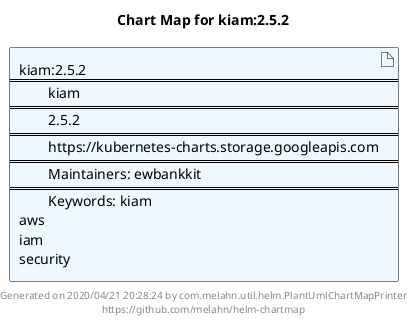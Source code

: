 @startuml
skinparam linetype ortho
skinparam backgroundColor white
skinparam usecaseBorderColor black
skinparam usecaseArrowColor LightSlateGray
skinparam artifactBorderColor black
skinparam artifactArrowColor LightSlateGray

title Chart Map for kiam:2.5.2

'There is one referenced Helm Chart
artifact "kiam:2.5.2\n====\n\tkiam\n====\n\t2.5.2\n====\n\thttps://kubernetes-charts.storage.googleapis.com\n====\n\tMaintainers: ewbankkit\n====\n\tKeywords: kiam\naws\niam\nsecurity" as kiam_2_5_2 #AliceBlue

'There are 0 referenced Docker Images

'Chart Dependencies

center footer Generated on 2020/04/21 20:28:24 by com.melahn.util.helm.PlantUmlChartMapPrinter\nhttps://github.com/melahn/helm-chartmap
@enduml
